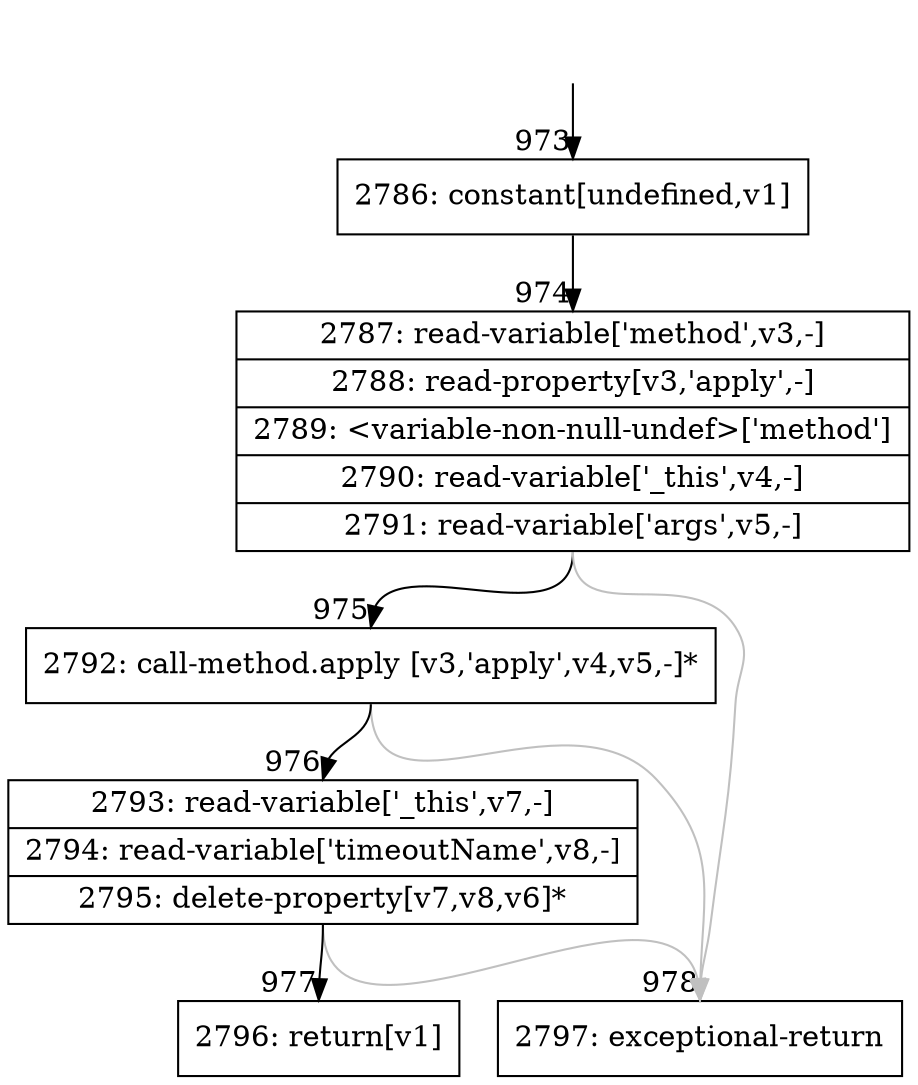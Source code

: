 digraph {
rankdir="TD"
BB_entry93[shape=none,label=""];
BB_entry93 -> BB973 [tailport=s, headport=n, headlabel="    973"]
BB973 [shape=record label="{2786: constant[undefined,v1]}" ] 
BB973 -> BB974 [tailport=s, headport=n, headlabel="      974"]
BB974 [shape=record label="{2787: read-variable['method',v3,-]|2788: read-property[v3,'apply',-]|2789: \<variable-non-null-undef\>['method']|2790: read-variable['_this',v4,-]|2791: read-variable['args',v5,-]}" ] 
BB974 -> BB975 [tailport=s, headport=n, headlabel="      975"]
BB974 -> BB978 [tailport=s, headport=n, color=gray, headlabel="      978"]
BB975 [shape=record label="{2792: call-method.apply [v3,'apply',v4,v5,-]*}" ] 
BB975 -> BB976 [tailport=s, headport=n, headlabel="      976"]
BB975 -> BB978 [tailport=s, headport=n, color=gray]
BB976 [shape=record label="{2793: read-variable['_this',v7,-]|2794: read-variable['timeoutName',v8,-]|2795: delete-property[v7,v8,v6]*}" ] 
BB976 -> BB977 [tailport=s, headport=n, headlabel="      977"]
BB976 -> BB978 [tailport=s, headport=n, color=gray]
BB977 [shape=record label="{2796: return[v1]}" ] 
BB978 [shape=record label="{2797: exceptional-return}" ] 
//#$~ 1414
}
